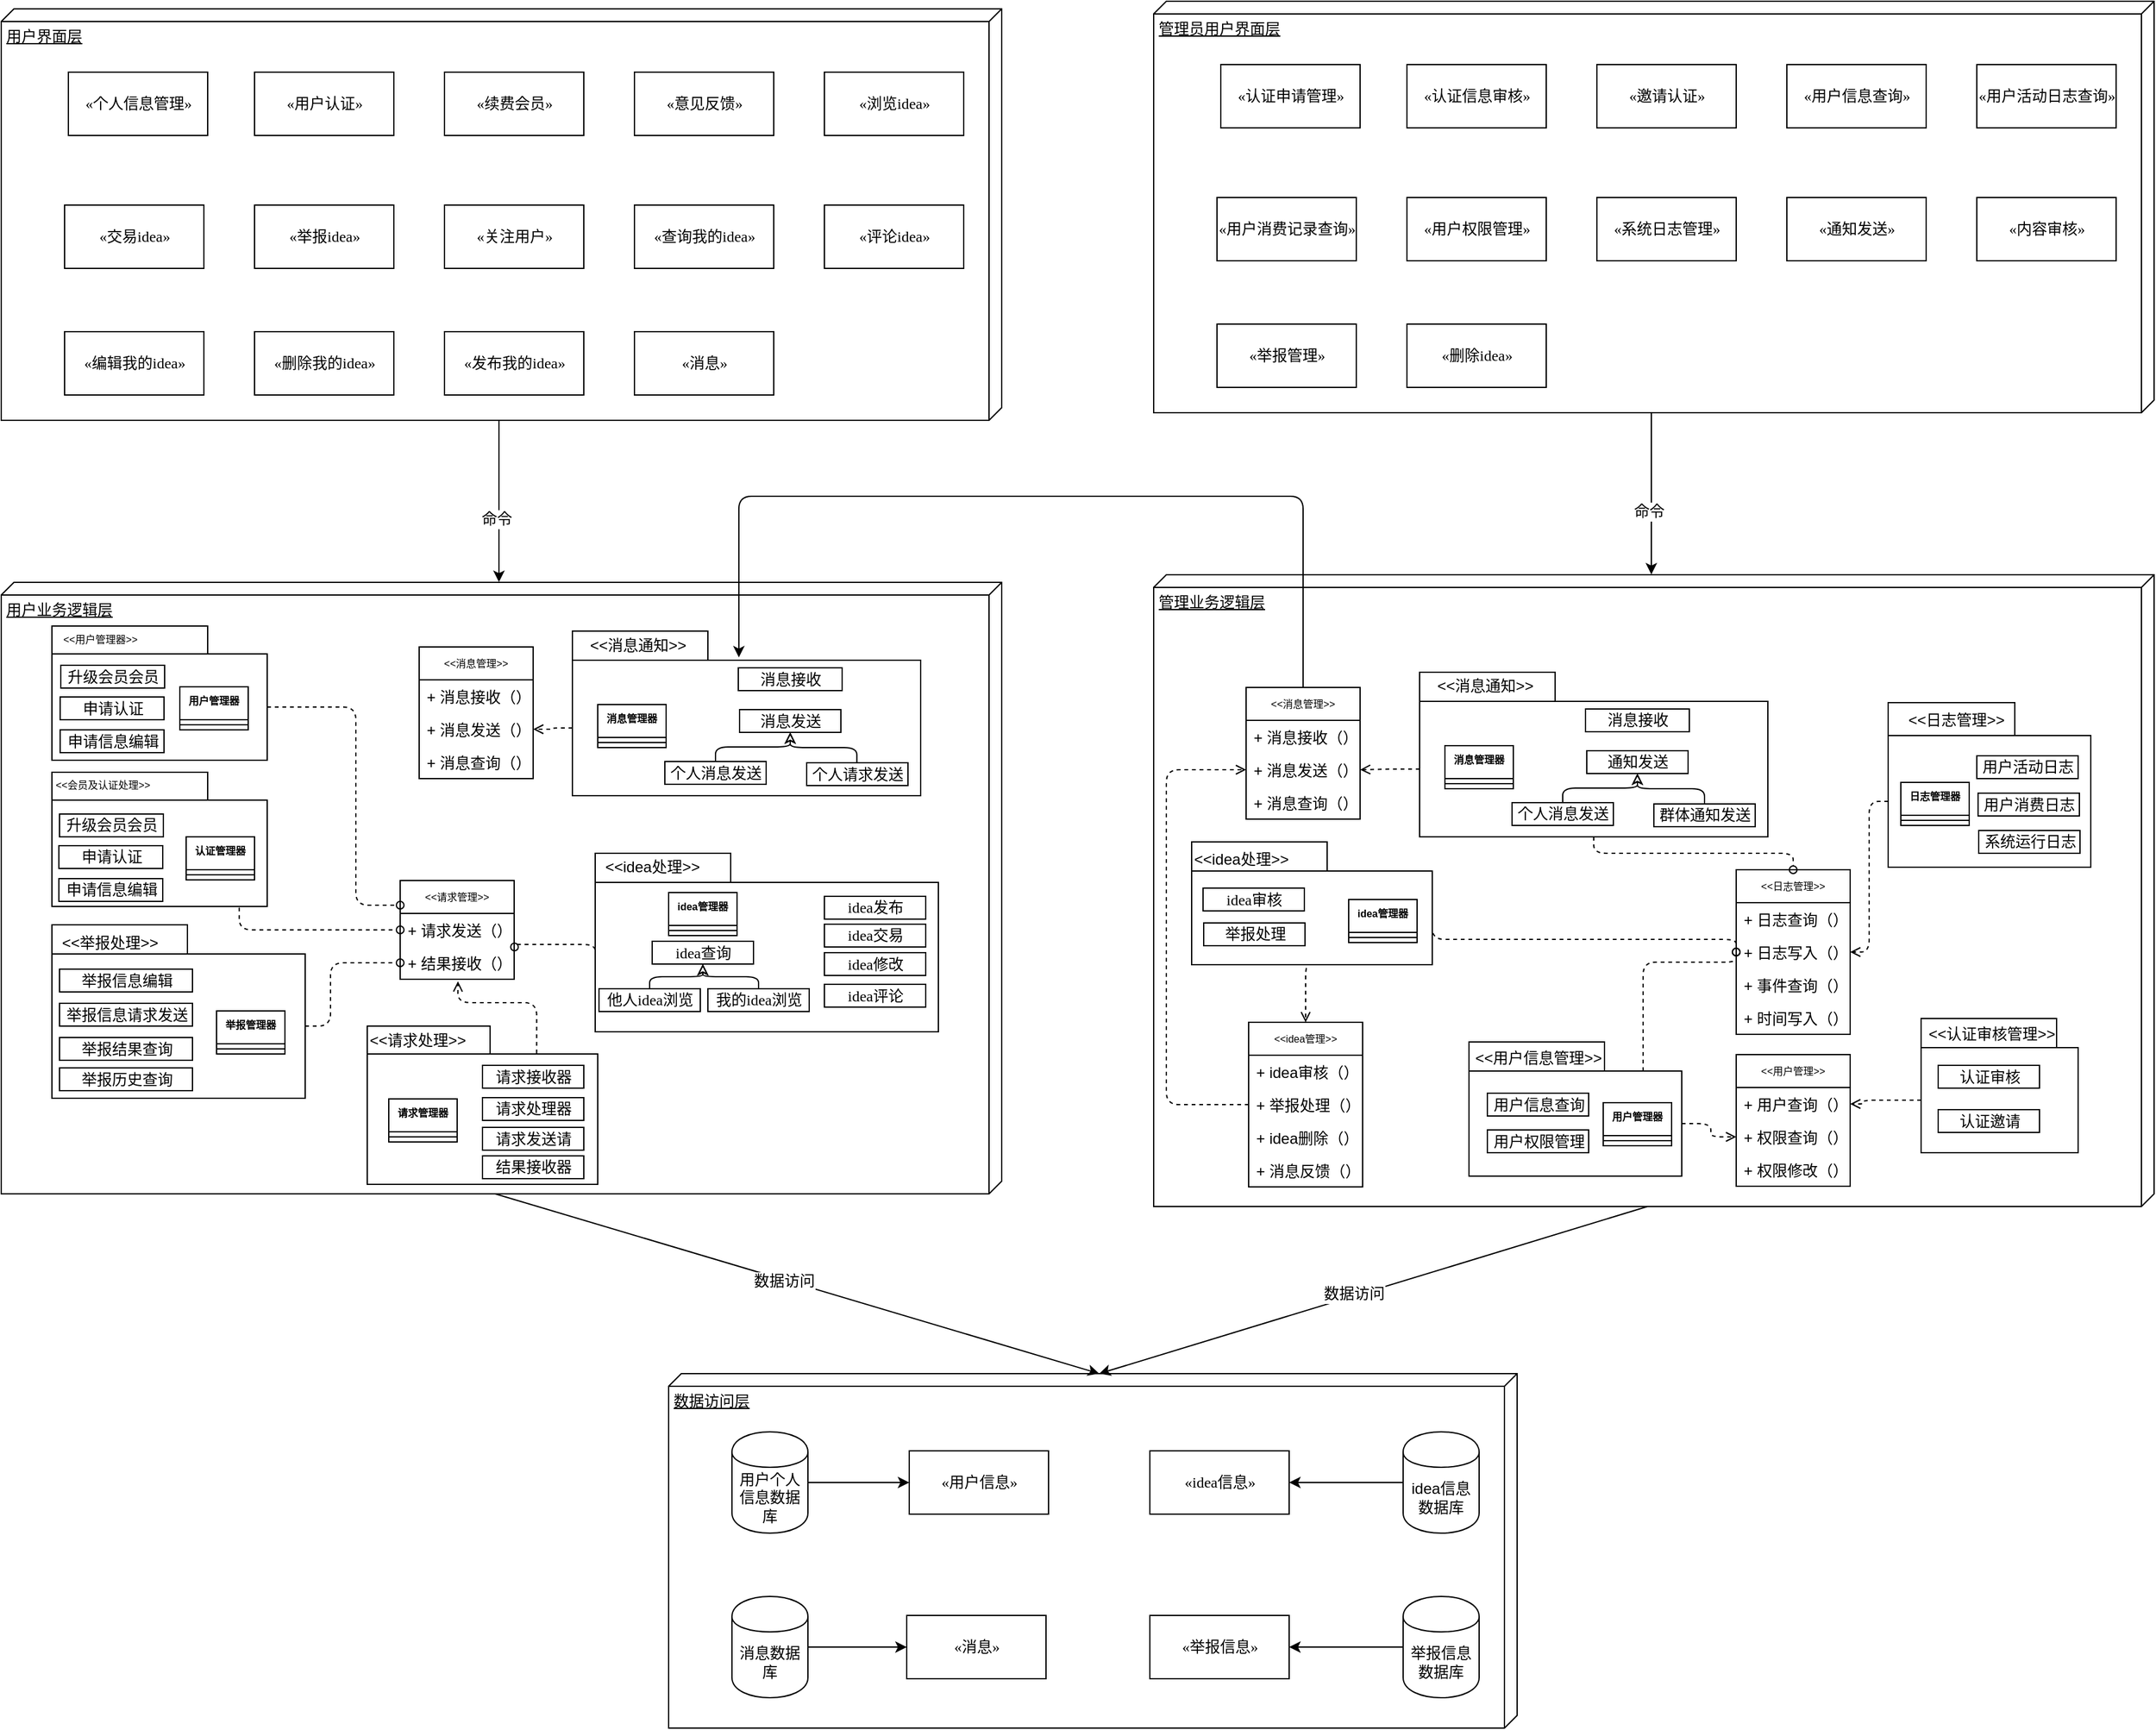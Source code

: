 <mxfile version="11.0.1" type="device"><diagram name="Page-1" id="5f0bae14-7c28-e335-631c-24af17079c00"><mxGraphModel dx="2080" dy="1072" grid="1" gridSize="10" guides="1" tooltips="1" connect="1" arrows="1" fold="1" page="1" pageScale="1" pageWidth="1100" pageHeight="850" background="#ffffff" math="0" shadow="0"><root><mxCell id="0"/><mxCell id="1" parent="0"/><mxCell id="39150e848f15840c-1" value="用户界面层" style="verticalAlign=top;align=left;spacingTop=8;spacingLeft=2;spacingRight=12;shape=cube;size=10;direction=south;fontStyle=4;html=1;rounded=0;shadow=0;comic=0;labelBackgroundColor=none;strokeColor=#000000;strokeWidth=1;fillColor=#ffffff;fontFamily=Verdana;fontSize=12;fontColor=#000000;" parent="1" vertex="1"><mxGeometry x="190" y="95" width="790" height="325" as="geometry"/></mxCell><mxCell id="39150e848f15840c-2" value="用户业务逻辑层" style="verticalAlign=top;align=left;spacingTop=8;spacingLeft=2;spacingRight=12;shape=cube;size=10;direction=south;fontStyle=4;html=1;rounded=0;shadow=0;comic=0;labelBackgroundColor=none;strokeColor=#000000;strokeWidth=1;fillColor=#ffffff;fontFamily=Verdana;fontSize=12;fontColor=#000000;" parent="1" vertex="1"><mxGeometry x="190" y="548" width="790" height="483" as="geometry"/></mxCell><mxCell id="39150e848f15840c-3" value="数据访问层" style="verticalAlign=top;align=left;spacingTop=8;spacingLeft=2;spacingRight=12;shape=cube;size=10;direction=south;fontStyle=4;html=1;rounded=0;shadow=0;comic=0;labelBackgroundColor=none;strokeColor=#000000;strokeWidth=1;fillColor=#ffffff;fontFamily=Verdana;fontSize=12;fontColor=#000000;" parent="1" vertex="1"><mxGeometry x="717" y="1173" width="670" height="280" as="geometry"/></mxCell><mxCell id="39150e848f15840c-4" value="«个人信息管理»&lt;br&gt;" style="html=1;rounded=0;shadow=0;comic=0;labelBackgroundColor=none;strokeColor=#000000;strokeWidth=1;fillColor=#ffffff;fontFamily=Verdana;fontSize=12;fontColor=#000000;align=center;" parent="1" vertex="1"><mxGeometry x="243" y="145" width="110" height="50" as="geometry"/></mxCell><mxCell id="ySi4DYQF6BOMazBenLgo-1" value="«用户认证»" style="html=1;rounded=0;shadow=0;comic=0;labelBackgroundColor=none;strokeColor=#000000;strokeWidth=1;fillColor=#ffffff;fontFamily=Verdana;fontSize=12;fontColor=#000000;align=center;" vertex="1" parent="1"><mxGeometry x="390" y="145" width="110" height="50" as="geometry"/></mxCell><mxCell id="ySi4DYQF6BOMazBenLgo-2" value="«续费会员»" style="html=1;rounded=0;shadow=0;comic=0;labelBackgroundColor=none;strokeColor=#000000;strokeWidth=1;fillColor=#ffffff;fontFamily=Verdana;fontSize=12;fontColor=#000000;align=center;" vertex="1" parent="1"><mxGeometry x="540" y="145" width="110" height="50" as="geometry"/></mxCell><mxCell id="ySi4DYQF6BOMazBenLgo-3" value="«意见反馈»" style="html=1;rounded=0;shadow=0;comic=0;labelBackgroundColor=none;strokeColor=#000000;strokeWidth=1;fillColor=#ffffff;fontFamily=Verdana;fontSize=12;fontColor=#000000;align=center;" vertex="1" parent="1"><mxGeometry x="690" y="145" width="110" height="50" as="geometry"/></mxCell><mxCell id="ySi4DYQF6BOMazBenLgo-4" value="«浏览idea»" style="html=1;rounded=0;shadow=0;comic=0;labelBackgroundColor=none;strokeColor=#000000;strokeWidth=1;fillColor=#ffffff;fontFamily=Verdana;fontSize=12;fontColor=#000000;align=center;" vertex="1" parent="1"><mxGeometry x="840" y="145" width="110" height="50" as="geometry"/></mxCell><mxCell id="ySi4DYQF6BOMazBenLgo-5" value="«评论idea»" style="html=1;rounded=0;shadow=0;comic=0;labelBackgroundColor=none;strokeColor=#000000;strokeWidth=1;fillColor=#ffffff;fontFamily=Verdana;fontSize=12;fontColor=#000000;align=center;" vertex="1" parent="1"><mxGeometry x="840" y="250" width="110" height="50" as="geometry"/></mxCell><mxCell id="ySi4DYQF6BOMazBenLgo-6" value="«交易idea»" style="html=1;rounded=0;shadow=0;comic=0;labelBackgroundColor=none;strokeColor=#000000;strokeWidth=1;fillColor=#ffffff;fontFamily=Verdana;fontSize=12;fontColor=#000000;align=center;" vertex="1" parent="1"><mxGeometry x="240" y="250" width="110" height="50" as="geometry"/></mxCell><mxCell id="ySi4DYQF6BOMazBenLgo-7" value="«举报idea»" style="html=1;rounded=0;shadow=0;comic=0;labelBackgroundColor=none;strokeColor=#000000;strokeWidth=1;fillColor=#ffffff;fontFamily=Verdana;fontSize=12;fontColor=#000000;align=center;" vertex="1" parent="1"><mxGeometry x="390" y="250" width="110" height="50" as="geometry"/></mxCell><mxCell id="ySi4DYQF6BOMazBenLgo-8" value="«关注用户»" style="html=1;rounded=0;shadow=0;comic=0;labelBackgroundColor=none;strokeColor=#000000;strokeWidth=1;fillColor=#ffffff;fontFamily=Verdana;fontSize=12;fontColor=#000000;align=center;" vertex="1" parent="1"><mxGeometry x="540" y="250" width="110" height="50" as="geometry"/></mxCell><mxCell id="ySi4DYQF6BOMazBenLgo-9" value="«查询我的idea»" style="html=1;rounded=0;shadow=0;comic=0;labelBackgroundColor=none;strokeColor=#000000;strokeWidth=1;fillColor=#ffffff;fontFamily=Verdana;fontSize=12;fontColor=#000000;align=center;" vertex="1" parent="1"><mxGeometry x="690" y="250" width="110" height="50" as="geometry"/></mxCell><mxCell id="ySi4DYQF6BOMazBenLgo-10" value="«编辑我的idea»" style="html=1;rounded=0;shadow=0;comic=0;labelBackgroundColor=none;strokeColor=#000000;strokeWidth=1;fillColor=#ffffff;fontFamily=Verdana;fontSize=12;fontColor=#000000;align=center;" vertex="1" parent="1"><mxGeometry x="240" y="350" width="110" height="50" as="geometry"/></mxCell><mxCell id="ySi4DYQF6BOMazBenLgo-11" value="«发布我的idea»" style="html=1;rounded=0;shadow=0;comic=0;labelBackgroundColor=none;strokeColor=#000000;strokeWidth=1;fillColor=#ffffff;fontFamily=Verdana;fontSize=12;fontColor=#000000;align=center;" vertex="1" parent="1"><mxGeometry x="540" y="350" width="110" height="50" as="geometry"/></mxCell><mxCell id="ySi4DYQF6BOMazBenLgo-12" value="«消息»" style="html=1;rounded=0;shadow=0;comic=0;labelBackgroundColor=none;strokeColor=#000000;strokeWidth=1;fillColor=#ffffff;fontFamily=Verdana;fontSize=12;fontColor=#000000;align=center;" vertex="1" parent="1"><mxGeometry x="690" y="350" width="110" height="50" as="geometry"/></mxCell><mxCell id="ySi4DYQF6BOMazBenLgo-13" value="«删除我的idea»" style="html=1;rounded=0;shadow=0;comic=0;labelBackgroundColor=none;strokeColor=#000000;strokeWidth=1;fillColor=#ffffff;fontFamily=Verdana;fontSize=12;fontColor=#000000;align=center;" vertex="1" parent="1"><mxGeometry x="390" y="350" width="110" height="50" as="geometry"/></mxCell><mxCell id="ySi4DYQF6BOMazBenLgo-16" value="" style="endArrow=classic;html=1;exitX=0;exitY=0;exitDx=325;exitDy=400;exitPerimeter=0;entryX=0;entryY=0;entryDx=0;entryDy=390;entryPerimeter=0;" edge="1" parent="1"><mxGeometry width="50" height="50" relative="1" as="geometry"><mxPoint x="583" y="420.286" as="sourcePoint"/><mxPoint x="583" y="547.714" as="targetPoint"/></mxGeometry></mxCell><mxCell id="ySi4DYQF6BOMazBenLgo-34" value="命令" style="text;html=1;resizable=0;points=[];align=center;verticalAlign=middle;labelBackgroundColor=#ffffff;" vertex="1" connectable="0" parent="ySi4DYQF6BOMazBenLgo-16"><mxGeometry x="0.22" y="-2" relative="1" as="geometry"><mxPoint as="offset"/></mxGeometry></mxCell><mxCell id="ySi4DYQF6BOMazBenLgo-21" value="用户个人信息数据库" style="shape=cylinder;whiteSpace=wrap;html=1;boundedLbl=1;backgroundOutline=1;" vertex="1" parent="1"><mxGeometry x="767" y="1219" width="60" height="80" as="geometry"/></mxCell><mxCell id="ySi4DYQF6BOMazBenLgo-24" value="" style="endArrow=classic;html=1;exitX=1;exitY=0.5;exitDx=0;exitDy=0;entryX=0;entryY=0.5;entryDx=0;entryDy=0;" edge="1" parent="1" source="ySi4DYQF6BOMazBenLgo-21" target="ySi4DYQF6BOMazBenLgo-37"><mxGeometry width="50" height="50" relative="1" as="geometry"><mxPoint x="587" y="1259" as="sourcePoint"/><mxPoint x="897" y="1259.077" as="targetPoint"/></mxGeometry></mxCell><mxCell id="ySi4DYQF6BOMazBenLgo-25" value="idea信息数据库" style="shape=cylinder;whiteSpace=wrap;html=1;boundedLbl=1;backgroundOutline=1;" vertex="1" parent="1"><mxGeometry x="1297" y="1219" width="60" height="80" as="geometry"/></mxCell><mxCell id="ySi4DYQF6BOMazBenLgo-27" value="" style="endArrow=classic;html=1;exitX=0;exitY=0.5;exitDx=0;exitDy=0;entryX=1;entryY=0.5;entryDx=0;entryDy=0;" edge="1" parent="1" source="ySi4DYQF6BOMazBenLgo-25" target="ySi4DYQF6BOMazBenLgo-40"><mxGeometry width="50" height="50" relative="1" as="geometry"><mxPoint x="842" y="1159" as="sourcePoint"/><mxPoint x="1206.667" y="1259.167" as="targetPoint"/></mxGeometry></mxCell><mxCell id="ySi4DYQF6BOMazBenLgo-28" value="消息数据库" style="shape=cylinder;whiteSpace=wrap;html=1;boundedLbl=1;backgroundOutline=1;" vertex="1" parent="1"><mxGeometry x="767" y="1349" width="60" height="80" as="geometry"/></mxCell><mxCell id="ySi4DYQF6BOMazBenLgo-30" value="" style="endArrow=classic;html=1;exitX=1;exitY=0.5;exitDx=0;exitDy=0;entryX=0;entryY=0.5;entryDx=0;entryDy=0;" edge="1" parent="1" source="ySi4DYQF6BOMazBenLgo-28" target="ySi4DYQF6BOMazBenLgo-38"><mxGeometry width="50" height="50" relative="1" as="geometry"><mxPoint x="587" y="1389" as="sourcePoint"/><mxPoint x="897" y="1389.077" as="targetPoint"/></mxGeometry></mxCell><mxCell id="ySi4DYQF6BOMazBenLgo-31" value="举报信息数据库" style="shape=cylinder;whiteSpace=wrap;html=1;boundedLbl=1;backgroundOutline=1;" vertex="1" parent="1"><mxGeometry x="1297" y="1349" width="60" height="80" as="geometry"/></mxCell><mxCell id="ySi4DYQF6BOMazBenLgo-33" value="" style="endArrow=classic;html=1;exitX=0;exitY=0.5;exitDx=0;exitDy=0;entryX=1;entryY=0.5;entryDx=0;entryDy=0;" edge="1" parent="1" source="ySi4DYQF6BOMazBenLgo-31" target="ySi4DYQF6BOMazBenLgo-39"><mxGeometry width="50" height="50" relative="1" as="geometry"><mxPoint x="842" y="1289" as="sourcePoint"/><mxPoint x="1206.667" y="1389.167" as="targetPoint"/></mxGeometry></mxCell><mxCell id="ySi4DYQF6BOMazBenLgo-35" value="" style="endArrow=classic;html=1;entryX=0;entryY=0;entryDx=0;entryDy=330;entryPerimeter=0;exitX=0;exitY=0;exitDx=483.0;exitDy=400;exitPerimeter=0;" edge="1" parent="1" source="39150e848f15840c-2" target="39150e848f15840c-3"><mxGeometry width="50" height="50" relative="1" as="geometry"><mxPoint x="600" y="740" as="sourcePoint"/><mxPoint x="579.5" y="830.214" as="targetPoint"/></mxGeometry></mxCell><mxCell id="ySi4DYQF6BOMazBenLgo-36" value="数据访问" style="text;html=1;resizable=0;points=[];align=center;verticalAlign=middle;labelBackgroundColor=#ffffff;" vertex="1" connectable="0" parent="ySi4DYQF6BOMazBenLgo-35"><mxGeometry x="0.22" y="-2" relative="1" as="geometry"><mxPoint x="-63" y="-19.5" as="offset"/></mxGeometry></mxCell><mxCell id="ySi4DYQF6BOMazBenLgo-37" value="«用户信息»" style="html=1;rounded=0;shadow=0;comic=0;labelBackgroundColor=none;strokeColor=#000000;strokeWidth=1;fillColor=#ffffff;fontFamily=Verdana;fontSize=12;fontColor=#000000;align=center;" vertex="1" parent="1"><mxGeometry x="907" y="1234" width="110" height="50" as="geometry"/></mxCell><mxCell id="ySi4DYQF6BOMazBenLgo-38" value="«消息»" style="html=1;rounded=0;shadow=0;comic=0;labelBackgroundColor=none;strokeColor=#000000;strokeWidth=1;fillColor=#ffffff;fontFamily=Verdana;fontSize=12;fontColor=#000000;align=center;" vertex="1" parent="1"><mxGeometry x="905" y="1364" width="110" height="50" as="geometry"/></mxCell><mxCell id="ySi4DYQF6BOMazBenLgo-39" value="«举报信息»" style="html=1;rounded=0;shadow=0;comic=0;labelBackgroundColor=none;strokeColor=#000000;strokeWidth=1;fillColor=#ffffff;fontFamily=Verdana;fontSize=12;fontColor=#000000;align=center;" vertex="1" parent="1"><mxGeometry x="1097" y="1364" width="110" height="50" as="geometry"/></mxCell><mxCell id="ySi4DYQF6BOMazBenLgo-40" value="«idea信息»" style="html=1;rounded=0;shadow=0;comic=0;labelBackgroundColor=none;strokeColor=#000000;strokeWidth=1;fillColor=#ffffff;fontFamily=Verdana;fontSize=12;fontColor=#000000;align=center;" vertex="1" parent="1"><mxGeometry x="1097" y="1234" width="110" height="50" as="geometry"/></mxCell><mxCell id="ySi4DYQF6BOMazBenLgo-43" value="管理员用户界面层" style="verticalAlign=top;align=left;spacingTop=8;spacingLeft=2;spacingRight=12;shape=cube;size=10;direction=south;fontStyle=4;html=1;rounded=0;shadow=0;comic=0;labelBackgroundColor=none;strokeColor=#000000;strokeWidth=1;fillColor=#ffffff;fontFamily=Verdana;fontSize=12;fontColor=#000000;" vertex="1" parent="1"><mxGeometry x="1100" y="89" width="790" height="325" as="geometry"/></mxCell><mxCell id="ySi4DYQF6BOMazBenLgo-44" value="管理业务逻辑层" style="verticalAlign=top;align=left;spacingTop=8;spacingLeft=2;spacingRight=12;shape=cube;size=10;direction=south;fontStyle=4;html=1;rounded=0;shadow=0;comic=0;labelBackgroundColor=none;strokeColor=#000000;strokeWidth=1;fillColor=#ffffff;fontFamily=Verdana;fontSize=12;fontColor=#000000;" vertex="1" parent="1"><mxGeometry x="1100" y="542" width="790" height="499" as="geometry"/></mxCell><mxCell id="ySi4DYQF6BOMazBenLgo-45" value="«认证申请管理»" style="html=1;rounded=0;shadow=0;comic=0;labelBackgroundColor=none;strokeColor=#000000;strokeWidth=1;fillColor=#ffffff;fontFamily=Verdana;fontSize=12;fontColor=#000000;align=center;" vertex="1" parent="1"><mxGeometry x="1153" y="139" width="110" height="50" as="geometry"/></mxCell><mxCell id="ySi4DYQF6BOMazBenLgo-47" value="«认证信息审核»" style="html=1;rounded=0;shadow=0;comic=0;labelBackgroundColor=none;strokeColor=#000000;strokeWidth=1;fillColor=#ffffff;fontFamily=Verdana;fontSize=12;fontColor=#000000;align=center;" vertex="1" parent="1"><mxGeometry x="1300" y="139" width="110" height="50" as="geometry"/></mxCell><mxCell id="ySi4DYQF6BOMazBenLgo-48" value="«邀请认证»" style="html=1;rounded=0;shadow=0;comic=0;labelBackgroundColor=none;strokeColor=#000000;strokeWidth=1;fillColor=#ffffff;fontFamily=Verdana;fontSize=12;fontColor=#000000;align=center;" vertex="1" parent="1"><mxGeometry x="1450" y="139" width="110" height="50" as="geometry"/></mxCell><mxCell id="ySi4DYQF6BOMazBenLgo-49" value="«用户信息查询»" style="html=1;rounded=0;shadow=0;comic=0;labelBackgroundColor=none;strokeColor=#000000;strokeWidth=1;fillColor=#ffffff;fontFamily=Verdana;fontSize=12;fontColor=#000000;align=center;" vertex="1" parent="1"><mxGeometry x="1600" y="139" width="110" height="50" as="geometry"/></mxCell><mxCell id="ySi4DYQF6BOMazBenLgo-50" value="«用户活动日志查询»" style="html=1;rounded=0;shadow=0;comic=0;labelBackgroundColor=none;strokeColor=#000000;strokeWidth=1;fillColor=#ffffff;fontFamily=Verdana;fontSize=12;fontColor=#000000;align=center;" vertex="1" parent="1"><mxGeometry x="1750" y="139" width="110" height="50" as="geometry"/></mxCell><mxCell id="ySi4DYQF6BOMazBenLgo-52" value="«用户消费记录查询»" style="html=1;rounded=0;shadow=0;comic=0;labelBackgroundColor=none;strokeColor=#000000;strokeWidth=1;fillColor=#ffffff;fontFamily=Verdana;fontSize=12;fontColor=#000000;align=center;" vertex="1" parent="1"><mxGeometry x="1150" y="244" width="110" height="50" as="geometry"/></mxCell><mxCell id="ySi4DYQF6BOMazBenLgo-53" value="«用户权限管理»" style="html=1;rounded=0;shadow=0;comic=0;labelBackgroundColor=none;strokeColor=#000000;strokeWidth=1;fillColor=#ffffff;fontFamily=Verdana;fontSize=12;fontColor=#000000;align=center;" vertex="1" parent="1"><mxGeometry x="1300" y="244" width="110" height="50" as="geometry"/></mxCell><mxCell id="ySi4DYQF6BOMazBenLgo-54" value="«系统日志管理»" style="html=1;rounded=0;shadow=0;comic=0;labelBackgroundColor=none;strokeColor=#000000;strokeWidth=1;fillColor=#ffffff;fontFamily=Verdana;fontSize=12;fontColor=#000000;align=center;" vertex="1" parent="1"><mxGeometry x="1450" y="244" width="110" height="50" as="geometry"/></mxCell><mxCell id="ySi4DYQF6BOMazBenLgo-55" value="«通知发送»" style="html=1;rounded=0;shadow=0;comic=0;labelBackgroundColor=none;strokeColor=#000000;strokeWidth=1;fillColor=#ffffff;fontFamily=Verdana;fontSize=12;fontColor=#000000;align=center;" vertex="1" parent="1"><mxGeometry x="1600" y="244" width="110" height="50" as="geometry"/></mxCell><mxCell id="ySi4DYQF6BOMazBenLgo-56" value="«举报管理»" style="html=1;rounded=0;shadow=0;comic=0;labelBackgroundColor=none;strokeColor=#000000;strokeWidth=1;fillColor=#ffffff;fontFamily=Verdana;fontSize=12;fontColor=#000000;align=center;" vertex="1" parent="1"><mxGeometry x="1150" y="344" width="110" height="50" as="geometry"/></mxCell><mxCell id="ySi4DYQF6BOMazBenLgo-57" value="«内容审核»" style="html=1;rounded=0;shadow=0;comic=0;labelBackgroundColor=none;strokeColor=#000000;strokeWidth=1;fillColor=#ffffff;fontFamily=Verdana;fontSize=12;fontColor=#000000;align=center;" vertex="1" parent="1"><mxGeometry x="1750" y="244" width="110" height="50" as="geometry"/></mxCell><mxCell id="ySi4DYQF6BOMazBenLgo-59" value="«删除idea»" style="html=1;rounded=0;shadow=0;comic=0;labelBackgroundColor=none;strokeColor=#000000;strokeWidth=1;fillColor=#ffffff;fontFamily=Verdana;fontSize=12;fontColor=#000000;align=center;" vertex="1" parent="1"><mxGeometry x="1300" y="344" width="110" height="50" as="geometry"/></mxCell><mxCell id="ySi4DYQF6BOMazBenLgo-60" value="" style="endArrow=classic;html=1;exitX=0;exitY=0;exitDx=325;exitDy=400;exitPerimeter=0;entryX=0;entryY=0;entryDx=0;entryDy=390;entryPerimeter=0;" edge="1" parent="1"><mxGeometry width="50" height="50" relative="1" as="geometry"><mxPoint x="1493" y="414.286" as="sourcePoint"/><mxPoint x="1493" y="541.714" as="targetPoint"/></mxGeometry></mxCell><mxCell id="ySi4DYQF6BOMazBenLgo-61" value="命令" style="text;html=1;resizable=0;points=[];align=center;verticalAlign=middle;labelBackgroundColor=#ffffff;" vertex="1" connectable="0" parent="ySi4DYQF6BOMazBenLgo-60"><mxGeometry x="0.22" y="-2" relative="1" as="geometry"><mxPoint as="offset"/></mxGeometry></mxCell><mxCell id="ySi4DYQF6BOMazBenLgo-67" value="" style="endArrow=classic;html=1;entryX=0;entryY=0;entryDx=0;entryDy=330;entryPerimeter=0;exitX=0;exitY=0;exitDx=499;exitDy=400;exitPerimeter=0;" edge="1" parent="1" source="ySi4DYQF6BOMazBenLgo-44" target="39150e848f15840c-3"><mxGeometry width="50" height="50" relative="1" as="geometry"><mxPoint x="1320" y="770" as="sourcePoint"/><mxPoint x="1215" y="883" as="targetPoint"/></mxGeometry></mxCell><mxCell id="ySi4DYQF6BOMazBenLgo-68" value="数据访问" style="text;html=1;resizable=0;points=[];align=center;verticalAlign=middle;labelBackgroundColor=#ffffff;" vertex="1" connectable="0" parent="ySi4DYQF6BOMazBenLgo-67"><mxGeometry x="0.22" y="-2" relative="1" as="geometry"><mxPoint x="32.5" y="-9.5" as="offset"/></mxGeometry></mxCell><mxCell id="ySi4DYQF6BOMazBenLgo-69" value="" style="edgeStyle=elbowEdgeStyle;elbow=vertical;endArrow=classic;html=1;exitX=0.5;exitY=0;exitDx=0;exitDy=0;entryX=0.478;entryY=0.16;entryDx=0;entryDy=0;entryPerimeter=0;" edge="1" parent="1" source="ySi4DYQF6BOMazBenLgo-116" target="ySi4DYQF6BOMazBenLgo-182"><mxGeometry width="50" height="50" relative="1" as="geometry"><mxPoint x="1195.571" y="613.857" as="sourcePoint"/><mxPoint x="750" y="619.833" as="targetPoint"/><Array as="points"><mxPoint x="1100" y="480"/><mxPoint x="1320" y="460"/></Array></mxGeometry></mxCell><mxCell id="ySi4DYQF6BOMazBenLgo-76" value="" style="shape=folder;fontStyle=1;spacingTop=10;tabWidth=100;tabHeight=26;tabPosition=left;html=1;" vertex="1" parent="1"><mxGeometry x="1680" y="643" width="160" height="130" as="geometry"/></mxCell><mxCell id="ySi4DYQF6BOMazBenLgo-78" value="用户活动日志" style="html=1;rounded=0;shadow=0;comic=0;labelBackgroundColor=none;strokeColor=#000000;strokeWidth=1;fillColor=#ffffff;fontFamily=Verdana;fontSize=12;fontColor=#000000;align=center;" vertex="1" parent="1"><mxGeometry x="1750" y="685" width="80" height="18" as="geometry"/></mxCell><mxCell id="ySi4DYQF6BOMazBenLgo-81" value="用户消费日志" style="html=1;rounded=0;shadow=0;comic=0;labelBackgroundColor=none;strokeColor=#000000;strokeWidth=1;fillColor=#ffffff;fontFamily=Verdana;fontSize=12;fontColor=#000000;align=center;" vertex="1" parent="1"><mxGeometry x="1751" y="714.5" width="80" height="18" as="geometry"/></mxCell><mxCell id="ySi4DYQF6BOMazBenLgo-82" value="系统运行日志" style="html=1;rounded=0;shadow=0;comic=0;labelBackgroundColor=none;strokeColor=#000000;strokeWidth=1;fillColor=#ffffff;fontFamily=Verdana;fontSize=12;fontColor=#000000;align=center;" vertex="1" parent="1"><mxGeometry x="1751.5" y="744" width="80" height="18" as="geometry"/></mxCell><mxCell id="ySi4DYQF6BOMazBenLgo-83" value="&amp;lt;&amp;lt;日志管理&amp;gt;&amp;gt;" style="text;html=1;" vertex="1" parent="1"><mxGeometry x="1694" y="643" width="84" height="30" as="geometry"/></mxCell><mxCell id="ySi4DYQF6BOMazBenLgo-84" value="" style="shape=folder;fontStyle=1;spacingTop=10;tabWidth=107;tabHeight=23;tabPosition=left;html=1;" vertex="1" parent="1"><mxGeometry x="1349" y="911" width="168" height="106" as="geometry"/></mxCell><mxCell id="ySi4DYQF6BOMazBenLgo-86" value="&amp;lt;&amp;lt;用户信息管理&amp;gt;&amp;gt;" style="text;html=1;" vertex="1" parent="1"><mxGeometry x="1351.5" y="910" width="99" height="30" as="geometry"/></mxCell><mxCell id="ySi4DYQF6BOMazBenLgo-87" value="用户信息查询" style="html=1;rounded=0;shadow=0;comic=0;labelBackgroundColor=none;strokeColor=#000000;strokeWidth=1;fillColor=#ffffff;fontFamily=Verdana;fontSize=12;fontColor=#000000;align=center;" vertex="1" parent="1"><mxGeometry x="1363.5" y="951.5" width="80" height="18" as="geometry"/></mxCell><mxCell id="ySi4DYQF6BOMazBenLgo-88" value="用户权限管理" style="html=1;rounded=0;shadow=0;comic=0;labelBackgroundColor=none;strokeColor=#000000;strokeWidth=1;fillColor=#ffffff;fontFamily=Verdana;fontSize=12;fontColor=#000000;align=center;" vertex="1" parent="1"><mxGeometry x="1363.5" y="980.5" width="80" height="18" as="geometry"/></mxCell><mxCell id="ySi4DYQF6BOMazBenLgo-98" value="" style="shape=folder;fontStyle=1;spacingTop=10;tabWidth=107;tabHeight=23;tabPosition=left;html=1;" vertex="1" parent="1"><mxGeometry x="1310" y="619" width="275" height="130" as="geometry"/></mxCell><mxCell id="ySi4DYQF6BOMazBenLgo-99" value="&amp;lt;&amp;lt;消息通知&amp;gt;&amp;gt;" style="text;html=1;" vertex="1" parent="1"><mxGeometry x="1322" y="616" width="99" height="30" as="geometry"/></mxCell><mxCell id="ySi4DYQF6BOMazBenLgo-100" value="消息接收" style="html=1;rounded=0;shadow=0;comic=0;labelBackgroundColor=none;strokeColor=#000000;strokeWidth=1;fillColor=#ffffff;fontFamily=Verdana;fontSize=12;fontColor=#000000;align=center;" vertex="1" parent="1"><mxGeometry x="1441" y="648" width="82" height="18" as="geometry"/></mxCell><mxCell id="ySi4DYQF6BOMazBenLgo-101" value="通知发送" style="html=1;rounded=0;shadow=0;comic=0;labelBackgroundColor=none;strokeColor=#000000;strokeWidth=1;fillColor=#ffffff;fontFamily=Verdana;fontSize=12;fontColor=#000000;align=center;" vertex="1" parent="1"><mxGeometry x="1442" y="681" width="80" height="18" as="geometry"/></mxCell><mxCell id="ySi4DYQF6BOMazBenLgo-107" value="个人消息发送" style="html=1;rounded=0;shadow=0;comic=0;labelBackgroundColor=none;strokeColor=#000000;strokeWidth=1;fillColor=#ffffff;fontFamily=Verdana;fontSize=12;fontColor=#000000;align=center;" vertex="1" parent="1"><mxGeometry x="1383" y="722" width="80" height="18" as="geometry"/></mxCell><mxCell id="ySi4DYQF6BOMazBenLgo-108" value="群体通知发送" style="html=1;rounded=0;shadow=0;comic=0;labelBackgroundColor=none;strokeColor=#000000;strokeWidth=1;fillColor=#ffffff;fontFamily=Verdana;fontSize=12;fontColor=#000000;align=center;" vertex="1" parent="1"><mxGeometry x="1495" y="723" width="80" height="18" as="geometry"/></mxCell><mxCell id="ySi4DYQF6BOMazBenLgo-110" value="" style="edgeStyle=elbowEdgeStyle;elbow=vertical;endArrow=classic;html=1;fontSize=8;exitX=0.5;exitY=0;exitDx=0;exitDy=0;endFill=0;entryX=0.5;entryY=1;entryDx=0;entryDy=0;" edge="1" parent="1" source="ySi4DYQF6BOMazBenLgo-107" target="ySi4DYQF6BOMazBenLgo-101"><mxGeometry width="50" height="50" relative="1" as="geometry"><mxPoint x="1248" y="786" as="sourcePoint"/><mxPoint x="1423.333" y="747" as="targetPoint"/></mxGeometry></mxCell><mxCell id="ySi4DYQF6BOMazBenLgo-111" value="" style="edgeStyle=elbowEdgeStyle;elbow=vertical;endArrow=classic;html=1;fontSize=8;exitX=0.5;exitY=0;exitDx=0;exitDy=0;endFill=0;entryX=0.5;entryY=1;entryDx=0;entryDy=0;" edge="1" parent="1" source="ySi4DYQF6BOMazBenLgo-108" target="ySi4DYQF6BOMazBenLgo-101"><mxGeometry width="50" height="50" relative="1" as="geometry"><mxPoint x="1432.862" y="723.69" as="sourcePoint"/><mxPoint x="1535" y="739.979" as="targetPoint"/></mxGeometry></mxCell><mxCell id="ySi4DYQF6BOMazBenLgo-116" value="&lt;&lt;消息管理&gt;&gt;" style="swimlane;fontStyle=0;childLayout=stackLayout;horizontal=1;startSize=26;fillColor=none;horizontalStack=0;resizeParent=1;resizeParentMax=0;resizeLast=0;collapsible=1;marginBottom=0;fontSize=8;" vertex="1" parent="1"><mxGeometry x="1173" y="631" width="90" height="104" as="geometry"/></mxCell><mxCell id="ySi4DYQF6BOMazBenLgo-117" value="+ 消息接收（）" style="text;strokeColor=none;fillColor=none;align=left;verticalAlign=top;spacingLeft=4;spacingRight=4;overflow=hidden;rotatable=0;points=[[0,0.5],[1,0.5]];portConstraint=eastwest;" vertex="1" parent="ySi4DYQF6BOMazBenLgo-116"><mxGeometry y="26" width="90" height="26" as="geometry"/></mxCell><mxCell id="ySi4DYQF6BOMazBenLgo-118" value="+ 消息发送（）" style="text;strokeColor=none;fillColor=none;align=left;verticalAlign=top;spacingLeft=4;spacingRight=4;overflow=hidden;rotatable=0;points=[[0,0.5],[1,0.5]];portConstraint=eastwest;" vertex="1" parent="ySi4DYQF6BOMazBenLgo-116"><mxGeometry y="52" width="90" height="26" as="geometry"/></mxCell><mxCell id="ySi4DYQF6BOMazBenLgo-119" value="+ 消息查询（）" style="text;strokeColor=none;fillColor=none;align=left;verticalAlign=top;spacingLeft=4;spacingRight=4;overflow=hidden;rotatable=0;points=[[0,0.5],[1,0.5]];portConstraint=eastwest;" vertex="1" parent="ySi4DYQF6BOMazBenLgo-116"><mxGeometry y="78" width="90" height="26" as="geometry"/></mxCell><mxCell id="ySi4DYQF6BOMazBenLgo-123" value="&lt;&lt;日志管理&gt;&gt;" style="swimlane;fontStyle=0;childLayout=stackLayout;horizontal=1;startSize=26;fillColor=none;horizontalStack=0;resizeParent=1;resizeParentMax=0;resizeLast=0;collapsible=1;marginBottom=0;fontSize=8;" vertex="1" parent="1"><mxGeometry x="1560" y="775" width="90" height="130" as="geometry"/></mxCell><mxCell id="ySi4DYQF6BOMazBenLgo-124" value="+ 日志查询（）" style="text;strokeColor=none;fillColor=none;align=left;verticalAlign=top;spacingLeft=4;spacingRight=4;overflow=hidden;rotatable=0;points=[[0,0.5],[1,0.5]];portConstraint=eastwest;" vertex="1" parent="ySi4DYQF6BOMazBenLgo-123"><mxGeometry y="26" width="90" height="26" as="geometry"/></mxCell><mxCell id="ySi4DYQF6BOMazBenLgo-125" value="+ 日志写入（）" style="text;strokeColor=none;fillColor=none;align=left;verticalAlign=top;spacingLeft=4;spacingRight=4;overflow=hidden;rotatable=0;points=[[0,0.5],[1,0.5]];portConstraint=eastwest;" vertex="1" parent="ySi4DYQF6BOMazBenLgo-123"><mxGeometry y="52" width="90" height="26" as="geometry"/></mxCell><mxCell id="ySi4DYQF6BOMazBenLgo-126" value="+ 事件查询（）" style="text;strokeColor=none;fillColor=none;align=left;verticalAlign=top;spacingLeft=4;spacingRight=4;overflow=hidden;rotatable=0;points=[[0,0.5],[1,0.5]];portConstraint=eastwest;" vertex="1" parent="ySi4DYQF6BOMazBenLgo-123"><mxGeometry y="78" width="90" height="26" as="geometry"/></mxCell><mxCell id="ySi4DYQF6BOMazBenLgo-128" value="+ 时间写入（）" style="text;strokeColor=none;fillColor=none;align=left;verticalAlign=top;spacingLeft=4;spacingRight=4;overflow=hidden;rotatable=0;points=[[0,0.5],[1,0.5]];portConstraint=eastwest;" vertex="1" parent="ySi4DYQF6BOMazBenLgo-123"><mxGeometry y="104" width="90" height="26" as="geometry"/></mxCell><mxCell id="ySi4DYQF6BOMazBenLgo-135" value="" style="edgeStyle=elbowEdgeStyle;elbow=vertical;endArrow=oval;html=1;dashed=1;fontSize=8;entryX=0.5;entryY=0;entryDx=0;entryDy=0;exitX=0.5;exitY=1;exitDx=0;exitDy=0;exitPerimeter=0;endFill=0;" edge="1" parent="1" source="ySi4DYQF6BOMazBenLgo-98" target="ySi4DYQF6BOMazBenLgo-123"><mxGeometry width="50" height="50" relative="1" as="geometry"><mxPoint x="1380" y="850" as="sourcePoint"/><mxPoint x="1430" y="800" as="targetPoint"/></mxGeometry></mxCell><mxCell id="ySi4DYQF6BOMazBenLgo-137" value="&lt;&lt;用户管理&gt;&gt;" style="swimlane;fontStyle=0;childLayout=stackLayout;horizontal=1;startSize=26;fillColor=none;horizontalStack=0;resizeParent=1;resizeParentMax=0;resizeLast=0;collapsible=1;marginBottom=0;fontSize=8;" vertex="1" parent="1"><mxGeometry x="1560" y="921" width="90" height="104" as="geometry"/></mxCell><mxCell id="ySi4DYQF6BOMazBenLgo-138" value="+ 用户查询（）" style="text;strokeColor=none;fillColor=none;align=left;verticalAlign=top;spacingLeft=4;spacingRight=4;overflow=hidden;rotatable=0;points=[[0,0.5],[1,0.5]];portConstraint=eastwest;" vertex="1" parent="ySi4DYQF6BOMazBenLgo-137"><mxGeometry y="26" width="90" height="26" as="geometry"/></mxCell><mxCell id="ySi4DYQF6BOMazBenLgo-139" value="+ 权限查询（）" style="text;strokeColor=none;fillColor=none;align=left;verticalAlign=top;spacingLeft=4;spacingRight=4;overflow=hidden;rotatable=0;points=[[0,0.5],[1,0.5]];portConstraint=eastwest;" vertex="1" parent="ySi4DYQF6BOMazBenLgo-137"><mxGeometry y="52" width="90" height="26" as="geometry"/></mxCell><mxCell id="ySi4DYQF6BOMazBenLgo-140" value="+ 权限修改（）" style="text;strokeColor=none;fillColor=none;align=left;verticalAlign=top;spacingLeft=4;spacingRight=4;overflow=hidden;rotatable=0;points=[[0,0.5],[1,0.5]];portConstraint=eastwest;" vertex="1" parent="ySi4DYQF6BOMazBenLgo-137"><mxGeometry y="78" width="90" height="26" as="geometry"/></mxCell><mxCell id="ySi4DYQF6BOMazBenLgo-143" value="" style="edgeStyle=elbowEdgeStyle;elbow=horizontal;endArrow=open;html=1;dashed=1;fontSize=8;entryX=1;entryY=0.5;entryDx=0;entryDy=0;exitX=0;exitY=0;exitDx=0;exitDy=78;exitPerimeter=0;endFill=0;" edge="1" parent="1" source="ySi4DYQF6BOMazBenLgo-76" target="ySi4DYQF6BOMazBenLgo-125"><mxGeometry width="50" height="50" relative="1" as="geometry"><mxPoint x="1650" y="870" as="sourcePoint"/><mxPoint x="1700" y="820" as="targetPoint"/></mxGeometry></mxCell><mxCell id="ySi4DYQF6BOMazBenLgo-146" value="" style="edgeStyle=elbowEdgeStyle;elbow=horizontal;endArrow=open;html=1;dashed=1;fontSize=8;entryX=1;entryY=0.5;entryDx=0;entryDy=0;exitX=0;exitY=0;exitDx=0;exitDy=76.5;exitPerimeter=0;endFill=0;" edge="1" parent="1" source="ySi4DYQF6BOMazBenLgo-98" target="ySi4DYQF6BOMazBenLgo-118"><mxGeometry width="50" height="50" relative="1" as="geometry"><mxPoint x="1710" y="740.667" as="sourcePoint"/><mxPoint x="1574.167" y="868.167" as="targetPoint"/></mxGeometry></mxCell><mxCell id="ySi4DYQF6BOMazBenLgo-147" value="" style="edgeStyle=elbowEdgeStyle;elbow=horizontal;endArrow=open;html=1;dashed=1;fontSize=8;entryX=0;entryY=0.5;entryDx=0;entryDy=0;exitX=0;exitY=0;exitDx=168;exitDy=64.5;exitPerimeter=0;endFill=0;" edge="1" parent="1" source="ySi4DYQF6BOMazBenLgo-84" target="ySi4DYQF6BOMazBenLgo-139"><mxGeometry width="50" height="50" relative="1" as="geometry"><mxPoint x="1333.862" y="705.621" as="sourcePoint"/><mxPoint x="1302.138" y="706.31" as="targetPoint"/><Array as="points"><mxPoint x="1540" y="976"/><mxPoint x="1319" y="1030"/><mxPoint x="1379" y="1010"/><mxPoint x="1319" y="1030"/><mxPoint x="1369" y="1010"/></Array></mxGeometry></mxCell><mxCell id="ySi4DYQF6BOMazBenLgo-148" value="用户管理器" style="swimlane;fontStyle=1;align=center;verticalAlign=top;childLayout=stackLayout;horizontal=1;startSize=26;horizontalStack=0;resizeParent=1;resizeParentMax=0;resizeLast=0;collapsible=1;marginBottom=0;fontSize=8;" vertex="1" parent="1"><mxGeometry x="1455" y="959" width="54" height="34" as="geometry"/></mxCell><mxCell id="ySi4DYQF6BOMazBenLgo-150" value="" style="line;strokeWidth=1;fillColor=none;align=left;verticalAlign=middle;spacingTop=-1;spacingLeft=3;spacingRight=3;rotatable=0;labelPosition=right;points=[];portConstraint=eastwest;" vertex="1" parent="ySi4DYQF6BOMazBenLgo-148"><mxGeometry y="26" width="54" height="8" as="geometry"/></mxCell><mxCell id="ySi4DYQF6BOMazBenLgo-152" value="日志管理器" style="swimlane;fontStyle=1;align=center;verticalAlign=top;childLayout=stackLayout;horizontal=1;startSize=26;horizontalStack=0;resizeParent=1;resizeParentMax=0;resizeLast=0;collapsible=1;marginBottom=0;fontSize=8;" vertex="1" parent="1"><mxGeometry x="1690" y="706" width="54" height="34" as="geometry"/></mxCell><mxCell id="ySi4DYQF6BOMazBenLgo-153" value="" style="line;strokeWidth=1;fillColor=none;align=left;verticalAlign=middle;spacingTop=-1;spacingLeft=3;spacingRight=3;rotatable=0;labelPosition=right;points=[];portConstraint=eastwest;" vertex="1" parent="ySi4DYQF6BOMazBenLgo-152"><mxGeometry y="26" width="54" height="8" as="geometry"/></mxCell><mxCell id="ySi4DYQF6BOMazBenLgo-155" value="消息管理器" style="swimlane;fontStyle=1;align=center;verticalAlign=top;childLayout=stackLayout;horizontal=1;startSize=26;horizontalStack=0;resizeParent=1;resizeParentMax=0;resizeLast=0;collapsible=1;marginBottom=0;fontSize=8;" vertex="1" parent="1"><mxGeometry x="1330" y="677" width="54" height="34" as="geometry"/></mxCell><mxCell id="ySi4DYQF6BOMazBenLgo-156" value="" style="line;strokeWidth=1;fillColor=none;align=left;verticalAlign=middle;spacingTop=-1;spacingLeft=3;spacingRight=3;rotatable=0;labelPosition=right;points=[];portConstraint=eastwest;" vertex="1" parent="ySi4DYQF6BOMazBenLgo-155"><mxGeometry y="26" width="54" height="8" as="geometry"/></mxCell><mxCell id="ySi4DYQF6BOMazBenLgo-157" value="" style="edgeStyle=elbowEdgeStyle;elbow=vertical;endArrow=oval;html=1;dashed=1;fontSize=8;exitX=0;exitY=0;exitDx=137.5;exitDy=23;exitPerimeter=0;endFill=0;entryX=0;entryY=0.5;entryDx=0;entryDy=0;" edge="1" parent="1" source="ySi4DYQF6BOMazBenLgo-84" target="ySi4DYQF6BOMazBenLgo-125"><mxGeometry width="50" height="50" relative="1" as="geometry"><mxPoint x="1486.276" y="758.724" as="sourcePoint"/><mxPoint x="1489" y="864" as="targetPoint"/><Array as="points"><mxPoint x="1419" y="848"/><mxPoint x="1429" y="955"/><mxPoint x="1339" y="848"/><mxPoint x="1449" y="848"/><mxPoint x="1469" y="870"/></Array></mxGeometry></mxCell><mxCell id="ySi4DYQF6BOMazBenLgo-158" value="" style="shape=folder;fontStyle=1;spacingTop=10;tabWidth=107;tabHeight=23;tabPosition=left;html=1;" vertex="1" parent="1"><mxGeometry x="1130" y="753" width="190" height="97" as="geometry"/></mxCell><mxCell id="ySi4DYQF6BOMazBenLgo-161" value="" style="shape=folder;fontStyle=1;spacingTop=10;tabWidth=107;tabHeight=23;tabPosition=left;html=1;" vertex="1" parent="1"><mxGeometry x="1706" y="892.5" width="124" height="106" as="geometry"/></mxCell><mxCell id="ySi4DYQF6BOMazBenLgo-162" value="&amp;lt;&amp;lt;认证审核管理&amp;gt;&amp;gt;" style="text;html=1;" vertex="1" parent="1"><mxGeometry x="1710" y="890.5" width="99" height="30" as="geometry"/></mxCell><mxCell id="ySi4DYQF6BOMazBenLgo-163" value="认证审核" style="html=1;rounded=0;shadow=0;comic=0;labelBackgroundColor=none;strokeColor=#000000;strokeWidth=1;fillColor=#ffffff;fontFamily=Verdana;fontSize=12;fontColor=#000000;align=center;" vertex="1" parent="1"><mxGeometry x="1719.5" y="929.5" width="80" height="18" as="geometry"/></mxCell><mxCell id="ySi4DYQF6BOMazBenLgo-164" value="认证邀请" style="html=1;rounded=0;shadow=0;comic=0;labelBackgroundColor=none;strokeColor=#000000;strokeWidth=1;fillColor=#ffffff;fontFamily=Verdana;fontSize=12;fontColor=#000000;align=center;" vertex="1" parent="1"><mxGeometry x="1719.5" y="964.5" width="80" height="18" as="geometry"/></mxCell><mxCell id="ySi4DYQF6BOMazBenLgo-167" value="" style="edgeStyle=elbowEdgeStyle;elbow=horizontal;endArrow=open;html=1;dashed=1;fontSize=8;entryX=1;entryY=0.5;entryDx=0;entryDy=0;exitX=0;exitY=0;exitDx=0;exitDy=64.5;exitPerimeter=0;endFill=0;" edge="1" parent="1" source="ySi4DYQF6BOMazBenLgo-161" target="ySi4DYQF6BOMazBenLgo-138"><mxGeometry width="50" height="50" relative="1" as="geometry"><mxPoint x="1369.167" y="985.667" as="sourcePoint"/><mxPoint x="1503.333" y="1004" as="targetPoint"/><Array as="points"><mxPoint x="1660" y="968"/><mxPoint x="1329" y="1040"/><mxPoint x="1389" y="1020"/><mxPoint x="1329" y="1040"/><mxPoint x="1379" y="1020"/></Array></mxGeometry></mxCell><mxCell id="ySi4DYQF6BOMazBenLgo-168" value="idea审核" style="html=1;rounded=0;shadow=0;comic=0;labelBackgroundColor=none;strokeColor=#000000;strokeWidth=1;fillColor=#ffffff;fontFamily=Verdana;fontSize=12;fontColor=#000000;align=center;" vertex="1" parent="1"><mxGeometry x="1139" y="789.5" width="80" height="18" as="geometry"/></mxCell><mxCell id="ySi4DYQF6BOMazBenLgo-169" value="&amp;lt;&amp;lt;idea处理&amp;gt;&amp;gt;" style="text;html=1;" vertex="1" parent="1"><mxGeometry x="1130" y="753" width="99" height="30" as="geometry"/></mxCell><mxCell id="ySi4DYQF6BOMazBenLgo-170" value="idea管理器" style="swimlane;fontStyle=1;align=center;verticalAlign=top;childLayout=stackLayout;horizontal=1;startSize=26;horizontalStack=0;resizeParent=1;resizeParentMax=0;resizeLast=0;collapsible=1;marginBottom=0;fontSize=8;" vertex="1" parent="1"><mxGeometry x="1254" y="798.5" width="54" height="34" as="geometry"/></mxCell><mxCell id="ySi4DYQF6BOMazBenLgo-171" value="" style="line;strokeWidth=1;fillColor=none;align=left;verticalAlign=middle;spacingTop=-1;spacingLeft=3;spacingRight=3;rotatable=0;labelPosition=right;points=[];portConstraint=eastwest;" vertex="1" parent="ySi4DYQF6BOMazBenLgo-170"><mxGeometry y="26" width="54" height="8" as="geometry"/></mxCell><mxCell id="ySi4DYQF6BOMazBenLgo-172" value="举报处理" style="html=1;rounded=0;shadow=0;comic=0;labelBackgroundColor=none;strokeColor=#000000;strokeWidth=1;fillColor=#ffffff;fontFamily=Verdana;fontSize=12;fontColor=#000000;align=center;" vertex="1" parent="1"><mxGeometry x="1139.5" y="817" width="80" height="18" as="geometry"/></mxCell><mxCell id="ySi4DYQF6BOMazBenLgo-174" value="&lt;&lt;idea管理&gt;&gt;" style="swimlane;fontStyle=0;childLayout=stackLayout;horizontal=1;startSize=26;fillColor=none;horizontalStack=0;resizeParent=1;resizeParentMax=0;resizeLast=0;collapsible=1;marginBottom=0;fontSize=8;" vertex="1" parent="1"><mxGeometry x="1175" y="895.5" width="90" height="130" as="geometry"/></mxCell><mxCell id="ySi4DYQF6BOMazBenLgo-175" value="+ idea审核（）" style="text;strokeColor=none;fillColor=none;align=left;verticalAlign=top;spacingLeft=4;spacingRight=4;overflow=hidden;rotatable=0;points=[[0,0.5],[1,0.5]];portConstraint=eastwest;" vertex="1" parent="ySi4DYQF6BOMazBenLgo-174"><mxGeometry y="26" width="90" height="26" as="geometry"/></mxCell><mxCell id="ySi4DYQF6BOMazBenLgo-176" value="+ 举报处理（）" style="text;strokeColor=none;fillColor=none;align=left;verticalAlign=top;spacingLeft=4;spacingRight=4;overflow=hidden;rotatable=0;points=[[0,0.5],[1,0.5]];portConstraint=eastwest;" vertex="1" parent="ySi4DYQF6BOMazBenLgo-174"><mxGeometry y="52" width="90" height="26" as="geometry"/></mxCell><mxCell id="ySi4DYQF6BOMazBenLgo-177" value="+ idea删除（）" style="text;strokeColor=none;fillColor=none;align=left;verticalAlign=top;spacingLeft=4;spacingRight=4;overflow=hidden;rotatable=0;points=[[0,0.5],[1,0.5]];portConstraint=eastwest;" vertex="1" parent="ySi4DYQF6BOMazBenLgo-174"><mxGeometry y="78" width="90" height="26" as="geometry"/></mxCell><mxCell id="ySi4DYQF6BOMazBenLgo-178" value="+ 消息反馈（）" style="text;strokeColor=none;fillColor=none;align=left;verticalAlign=top;spacingLeft=4;spacingRight=4;overflow=hidden;rotatable=0;points=[[0,0.5],[1,0.5]];portConstraint=eastwest;" vertex="1" parent="ySi4DYQF6BOMazBenLgo-174"><mxGeometry y="104" width="90" height="26" as="geometry"/></mxCell><mxCell id="ySi4DYQF6BOMazBenLgo-179" value="" style="edgeStyle=elbowEdgeStyle;elbow=horizontal;endArrow=open;html=1;dashed=1;fontSize=8;entryX=0;entryY=0.5;entryDx=0;entryDy=0;exitX=0;exitY=0.5;exitDx=0;exitDy=0;endFill=0;" edge="1" parent="1" source="ySi4DYQF6BOMazBenLgo-176" target="ySi4DYQF6BOMazBenLgo-118"><mxGeometry width="50" height="50" relative="1" as="geometry"><mxPoint x="1526.667" y="985.667" as="sourcePoint"/><mxPoint x="1570" y="995.667" as="targetPoint"/><Array as="points"><mxPoint x="1110" y="820"/><mxPoint x="1329" y="1040"/><mxPoint x="1389" y="1020"/><mxPoint x="1329" y="1040"/><mxPoint x="1379" y="1020"/></Array></mxGeometry></mxCell><mxCell id="ySi4DYQF6BOMazBenLgo-180" value="" style="edgeStyle=elbowEdgeStyle;elbow=horizontal;endArrow=open;html=1;dashed=1;fontSize=8;entryX=0.5;entryY=0;entryDx=0;entryDy=0;exitX=0.5;exitY=1;exitDx=0;exitDy=0;exitPerimeter=0;endFill=0;" edge="1" parent="1" source="ySi4DYQF6BOMazBenLgo-158" target="ySi4DYQF6BOMazBenLgo-174"><mxGeometry width="50" height="50" relative="1" as="geometry"><mxPoint x="1320" y="705.667" as="sourcePoint"/><mxPoint x="1273.333" y="705.667" as="targetPoint"/><Array as="points"><mxPoint x="1220" y="880"/><mxPoint x="1225" y="870"/></Array></mxGeometry></mxCell><mxCell id="ySi4DYQF6BOMazBenLgo-181" value="" style="edgeStyle=elbowEdgeStyle;elbow=vertical;endArrow=oval;html=1;dashed=1;fontSize=8;exitX=0;exitY=0;exitDx=190;exitDy=60;exitPerimeter=0;endFill=0;" edge="1" parent="1" source="ySi4DYQF6BOMazBenLgo-158"><mxGeometry width="50" height="50" relative="1" as="geometry"><mxPoint x="1496.667" y="944" as="sourcePoint"/><mxPoint x="1560" y="840" as="targetPoint"/><Array as="points"><mxPoint x="1440" y="830"/><mxPoint x="1439" y="965"/><mxPoint x="1349" y="858"/><mxPoint x="1459" y="858"/><mxPoint x="1479" y="880"/></Array></mxGeometry></mxCell><mxCell id="ySi4DYQF6BOMazBenLgo-182" value="" style="shape=folder;fontStyle=1;spacingTop=10;tabWidth=107;tabHeight=23;tabPosition=left;html=1;" vertex="1" parent="1"><mxGeometry x="641" y="586.5" width="275" height="130" as="geometry"/></mxCell><mxCell id="ySi4DYQF6BOMazBenLgo-183" value="&amp;lt;&amp;lt;消息通知&amp;gt;&amp;gt;" style="text;html=1;" vertex="1" parent="1"><mxGeometry x="653" y="583.5" width="99" height="30" as="geometry"/></mxCell><mxCell id="ySi4DYQF6BOMazBenLgo-184" value="消息接收" style="html=1;rounded=0;shadow=0;comic=0;labelBackgroundColor=none;strokeColor=#000000;strokeWidth=1;fillColor=#ffffff;fontFamily=Verdana;fontSize=12;fontColor=#000000;align=center;" vertex="1" parent="1"><mxGeometry x="772" y="615.5" width="82" height="18" as="geometry"/></mxCell><mxCell id="ySi4DYQF6BOMazBenLgo-185" value="消息发送" style="html=1;rounded=0;shadow=0;comic=0;labelBackgroundColor=none;strokeColor=#000000;strokeWidth=1;fillColor=#ffffff;fontFamily=Verdana;fontSize=12;fontColor=#000000;align=center;" vertex="1" parent="1"><mxGeometry x="773" y="648.5" width="80" height="18" as="geometry"/></mxCell><mxCell id="ySi4DYQF6BOMazBenLgo-186" value="个人消息发送" style="html=1;rounded=0;shadow=0;comic=0;labelBackgroundColor=none;strokeColor=#000000;strokeWidth=1;fillColor=#ffffff;fontFamily=Verdana;fontSize=12;fontColor=#000000;align=center;" vertex="1" parent="1"><mxGeometry x="714" y="689.5" width="80" height="18" as="geometry"/></mxCell><mxCell id="ySi4DYQF6BOMazBenLgo-188" value="" style="edgeStyle=elbowEdgeStyle;elbow=vertical;endArrow=classic;html=1;fontSize=8;exitX=0.5;exitY=0;exitDx=0;exitDy=0;endFill=0;entryX=0.5;entryY=1;entryDx=0;entryDy=0;" edge="1" parent="1" source="ySi4DYQF6BOMazBenLgo-186" target="ySi4DYQF6BOMazBenLgo-185"><mxGeometry width="50" height="50" relative="1" as="geometry"><mxPoint x="579" y="753.5" as="sourcePoint"/><mxPoint x="754.333" y="714.5" as="targetPoint"/></mxGeometry></mxCell><mxCell id="ySi4DYQF6BOMazBenLgo-189" value="" style="edgeStyle=elbowEdgeStyle;elbow=vertical;endArrow=classic;html=1;fontSize=8;exitX=0.5;exitY=0;exitDx=0;exitDy=0;endFill=0;entryX=0.5;entryY=1;entryDx=0;entryDy=0;" edge="1" parent="1" target="ySi4DYQF6BOMazBenLgo-185"><mxGeometry width="50" height="50" relative="1" as="geometry"><mxPoint x="865.647" y="690.029" as="sourcePoint"/><mxPoint x="866" y="707.479" as="targetPoint"/></mxGeometry></mxCell><mxCell id="ySi4DYQF6BOMazBenLgo-190" value="&lt;&lt;消息管理&gt;&gt;" style="swimlane;fontStyle=0;childLayout=stackLayout;horizontal=1;startSize=26;fillColor=none;horizontalStack=0;resizeParent=1;resizeParentMax=0;resizeLast=0;collapsible=1;marginBottom=0;fontSize=8;" vertex="1" parent="1"><mxGeometry x="520" y="599" width="90" height="104" as="geometry"/></mxCell><mxCell id="ySi4DYQF6BOMazBenLgo-191" value="+ 消息接收（）" style="text;strokeColor=none;fillColor=none;align=left;verticalAlign=top;spacingLeft=4;spacingRight=4;overflow=hidden;rotatable=0;points=[[0,0.5],[1,0.5]];portConstraint=eastwest;" vertex="1" parent="ySi4DYQF6BOMazBenLgo-190"><mxGeometry y="26" width="90" height="26" as="geometry"/></mxCell><mxCell id="ySi4DYQF6BOMazBenLgo-192" value="+ 消息发送（）" style="text;strokeColor=none;fillColor=none;align=left;verticalAlign=top;spacingLeft=4;spacingRight=4;overflow=hidden;rotatable=0;points=[[0,0.5],[1,0.5]];portConstraint=eastwest;" vertex="1" parent="ySi4DYQF6BOMazBenLgo-190"><mxGeometry y="52" width="90" height="26" as="geometry"/></mxCell><mxCell id="ySi4DYQF6BOMazBenLgo-198" value="+ 消息查询（）" style="text;strokeColor=none;fillColor=none;align=left;verticalAlign=top;spacingLeft=4;spacingRight=4;overflow=hidden;rotatable=0;points=[[0,0.5],[1,0.5]];portConstraint=eastwest;" vertex="1" parent="ySi4DYQF6BOMazBenLgo-190"><mxGeometry y="78" width="90" height="26" as="geometry"/></mxCell><mxCell id="ySi4DYQF6BOMazBenLgo-194" value="" style="edgeStyle=elbowEdgeStyle;elbow=horizontal;endArrow=open;html=1;dashed=1;fontSize=8;entryX=1;entryY=0.5;entryDx=0;entryDy=0;exitX=0;exitY=0;exitDx=0;exitDy=76.5;exitPerimeter=0;endFill=0;" edge="1" parent="1" source="ySi4DYQF6BOMazBenLgo-182" target="ySi4DYQF6BOMazBenLgo-192"><mxGeometry width="50" height="50" relative="1" as="geometry"><mxPoint x="1043" y="891.667" as="sourcePoint"/><mxPoint x="907.167" y="1019.167" as="targetPoint"/></mxGeometry></mxCell><mxCell id="ySi4DYQF6BOMazBenLgo-195" value="消息管理器" style="swimlane;fontStyle=1;align=center;verticalAlign=top;childLayout=stackLayout;horizontal=1;startSize=26;horizontalStack=0;resizeParent=1;resizeParentMax=0;resizeLast=0;collapsible=1;marginBottom=0;fontSize=8;" vertex="1" parent="1"><mxGeometry x="661" y="644.5" width="54" height="34" as="geometry"/></mxCell><mxCell id="ySi4DYQF6BOMazBenLgo-196" value="" style="line;strokeWidth=1;fillColor=none;align=left;verticalAlign=middle;spacingTop=-1;spacingLeft=3;spacingRight=3;rotatable=0;labelPosition=right;points=[];portConstraint=eastwest;" vertex="1" parent="ySi4DYQF6BOMazBenLgo-195"><mxGeometry y="26" width="54" height="8" as="geometry"/></mxCell><mxCell id="ySi4DYQF6BOMazBenLgo-197" value="个人请求发送" style="html=1;rounded=0;shadow=0;comic=0;labelBackgroundColor=none;strokeColor=#000000;strokeWidth=1;fillColor=#ffffff;fontFamily=Verdana;fontSize=12;fontColor=#000000;align=center;" vertex="1" parent="1"><mxGeometry x="826" y="690.5" width="80" height="18" as="geometry"/></mxCell><mxCell id="ySi4DYQF6BOMazBenLgo-199" value="" style="shape=folder;fontStyle=1;spacingTop=10;tabWidth=107;tabHeight=23;tabPosition=left;html=1;" vertex="1" parent="1"><mxGeometry x="230" y="818.5" width="200" height="137" as="geometry"/></mxCell><mxCell id="ySi4DYQF6BOMazBenLgo-200" value="&amp;lt;&amp;lt;举报处理&amp;gt;&amp;gt;" style="text;html=1;" vertex="1" parent="1"><mxGeometry x="235.5" y="818.5" width="99" height="30" as="geometry"/></mxCell><mxCell id="ySi4DYQF6BOMazBenLgo-202" value="举报信息编辑" style="html=1;rounded=0;shadow=0;comic=0;labelBackgroundColor=none;strokeColor=#000000;strokeWidth=1;fillColor=#ffffff;fontFamily=Verdana;fontSize=12;fontColor=#000000;align=center;" vertex="1" parent="1"><mxGeometry x="236" y="853.5" width="105" height="18" as="geometry"/></mxCell><mxCell id="ySi4DYQF6BOMazBenLgo-203" value="举报信息请求发送" style="html=1;rounded=0;shadow=0;comic=0;labelBackgroundColor=none;strokeColor=#000000;strokeWidth=1;fillColor=#ffffff;fontFamily=Verdana;fontSize=12;fontColor=#000000;align=center;" vertex="1" parent="1"><mxGeometry x="236" y="880.5" width="105" height="18" as="geometry"/></mxCell><mxCell id="ySi4DYQF6BOMazBenLgo-204" value="举报结果查询" style="html=1;rounded=0;shadow=0;comic=0;labelBackgroundColor=none;strokeColor=#000000;strokeWidth=1;fillColor=#ffffff;fontFamily=Verdana;fontSize=12;fontColor=#000000;align=center;" vertex="1" parent="1"><mxGeometry x="236" y="907.5" width="105" height="18" as="geometry"/></mxCell><mxCell id="ySi4DYQF6BOMazBenLgo-205" value="举报历史查询" style="html=1;rounded=0;shadow=0;comic=0;labelBackgroundColor=none;strokeColor=#000000;strokeWidth=1;fillColor=#ffffff;fontFamily=Verdana;fontSize=12;fontColor=#000000;align=center;" vertex="1" parent="1"><mxGeometry x="236" y="931.5" width="105" height="18" as="geometry"/></mxCell><mxCell id="ySi4DYQF6BOMazBenLgo-206" value="举报管理器" style="swimlane;fontStyle=1;align=center;verticalAlign=top;childLayout=stackLayout;horizontal=1;startSize=26;horizontalStack=0;resizeParent=1;resizeParentMax=0;resizeLast=0;collapsible=1;marginBottom=0;fontSize=8;" vertex="1" parent="1"><mxGeometry x="360" y="886.5" width="54" height="34" as="geometry"/></mxCell><mxCell id="ySi4DYQF6BOMazBenLgo-207" value="" style="line;strokeWidth=1;fillColor=none;align=left;verticalAlign=middle;spacingTop=-1;spacingLeft=3;spacingRight=3;rotatable=0;labelPosition=right;points=[];portConstraint=eastwest;" vertex="1" parent="ySi4DYQF6BOMazBenLgo-206"><mxGeometry y="26" width="54" height="8" as="geometry"/></mxCell><mxCell id="ySi4DYQF6BOMazBenLgo-209" value="" style="shape=folder;fontStyle=1;spacingTop=10;tabWidth=107;tabHeight=23;tabPosition=left;html=1;" vertex="1" parent="1"><mxGeometry x="659" y="762" width="271" height="141" as="geometry"/></mxCell><mxCell id="ySi4DYQF6BOMazBenLgo-210" value="&amp;lt;&amp;lt;idea处理&amp;gt;&amp;gt;" style="text;html=1;" vertex="1" parent="1"><mxGeometry x="665" y="759" width="99" height="30" as="geometry"/></mxCell><mxCell id="ySi4DYQF6BOMazBenLgo-211" value="idea查询" style="html=1;rounded=0;shadow=0;comic=0;labelBackgroundColor=none;strokeColor=#000000;strokeWidth=1;fillColor=#ffffff;fontFamily=Verdana;fontSize=12;fontColor=#000000;align=center;" vertex="1" parent="1"><mxGeometry x="704" y="831.5" width="80" height="18" as="geometry"/></mxCell><mxCell id="ySi4DYQF6BOMazBenLgo-212" value="我的idea浏览" style="html=1;rounded=0;shadow=0;comic=0;labelBackgroundColor=none;strokeColor=#000000;strokeWidth=1;fillColor=#ffffff;fontFamily=Verdana;fontSize=12;fontColor=#000000;align=center;" vertex="1" parent="1"><mxGeometry x="748" y="869" width="80" height="18" as="geometry"/></mxCell><mxCell id="ySi4DYQF6BOMazBenLgo-213" value="idea发布" style="html=1;rounded=0;shadow=0;comic=0;labelBackgroundColor=none;strokeColor=#000000;strokeWidth=1;fillColor=#ffffff;fontFamily=Verdana;fontSize=12;fontColor=#000000;align=center;" vertex="1" parent="1"><mxGeometry x="840" y="796" width="80" height="18" as="geometry"/></mxCell><mxCell id="ySi4DYQF6BOMazBenLgo-214" value="idea交易" style="html=1;rounded=0;shadow=0;comic=0;labelBackgroundColor=none;strokeColor=#000000;strokeWidth=1;fillColor=#ffffff;fontFamily=Verdana;fontSize=12;fontColor=#000000;align=center;" vertex="1" parent="1"><mxGeometry x="840" y="818" width="80" height="18" as="geometry"/></mxCell><mxCell id="ySi4DYQF6BOMazBenLgo-215" value="idea修改" style="html=1;rounded=0;shadow=0;comic=0;labelBackgroundColor=none;strokeColor=#000000;strokeWidth=1;fillColor=#ffffff;fontFamily=Verdana;fontSize=12;fontColor=#000000;align=center;" vertex="1" parent="1"><mxGeometry x="840" y="840.5" width="80" height="18" as="geometry"/></mxCell><mxCell id="ySi4DYQF6BOMazBenLgo-216" value="他人idea浏览" style="html=1;rounded=0;shadow=0;comic=0;labelBackgroundColor=none;strokeColor=#000000;strokeWidth=1;fillColor=#ffffff;fontFamily=Verdana;fontSize=12;fontColor=#000000;align=center;" vertex="1" parent="1"><mxGeometry x="662" y="869" width="80" height="18" as="geometry"/></mxCell><mxCell id="ySi4DYQF6BOMazBenLgo-217" value="" style="edgeStyle=elbowEdgeStyle;elbow=vertical;endArrow=classic;html=1;fontSize=8;exitX=0.5;exitY=0;exitDx=0;exitDy=0;endFill=0;entryX=0.5;entryY=1;entryDx=0;entryDy=0;" edge="1" parent="1" source="ySi4DYQF6BOMazBenLgo-216" target="ySi4DYQF6BOMazBenLgo-211"><mxGeometry width="50" height="50" relative="1" as="geometry"><mxPoint x="680.138" y="914.828" as="sourcePoint"/><mxPoint x="738.759" y="892.069" as="targetPoint"/></mxGeometry></mxCell><mxCell id="ySi4DYQF6BOMazBenLgo-219" value="" style="edgeStyle=elbowEdgeStyle;elbow=vertical;endArrow=classic;html=1;fontSize=8;exitX=0.5;exitY=0;exitDx=0;exitDy=0;endFill=0;entryX=0.5;entryY=1;entryDx=0;entryDy=0;" edge="1" parent="1" source="ySi4DYQF6BOMazBenLgo-212" target="ySi4DYQF6BOMazBenLgo-211"><mxGeometry width="50" height="50" relative="1" as="geometry"><mxPoint x="712.172" y="879.328" as="sourcePoint"/><mxPoint x="748.034" y="859.328" as="targetPoint"/></mxGeometry></mxCell><mxCell id="ySi4DYQF6BOMazBenLgo-220" value="idea评论" style="html=1;rounded=0;shadow=0;comic=0;labelBackgroundColor=none;strokeColor=#000000;strokeWidth=1;fillColor=#ffffff;fontFamily=Verdana;fontSize=12;fontColor=#000000;align=center;" vertex="1" parent="1"><mxGeometry x="840" y="865.5" width="80" height="18" as="geometry"/></mxCell><mxCell id="ySi4DYQF6BOMazBenLgo-221" value="idea管理器" style="swimlane;fontStyle=1;align=center;verticalAlign=top;childLayout=stackLayout;horizontal=1;startSize=26;horizontalStack=0;resizeParent=1;resizeParentMax=0;resizeLast=0;collapsible=1;marginBottom=0;fontSize=8;" vertex="1" parent="1"><mxGeometry x="717" y="793" width="54" height="34" as="geometry"/></mxCell><mxCell id="ySi4DYQF6BOMazBenLgo-222" value="" style="line;strokeWidth=1;fillColor=none;align=left;verticalAlign=middle;spacingTop=-1;spacingLeft=3;spacingRight=3;rotatable=0;labelPosition=right;points=[];portConstraint=eastwest;" vertex="1" parent="ySi4DYQF6BOMazBenLgo-221"><mxGeometry y="26" width="54" height="8" as="geometry"/></mxCell><mxCell id="ySi4DYQF6BOMazBenLgo-224" value="" style="edgeStyle=elbowEdgeStyle;elbow=vertical;endArrow=oval;html=1;dashed=1;fontSize=8;exitX=0;exitY=0;exitDx=0;exitDy=82;exitPerimeter=0;endFill=0;entryX=1.003;entryY=0.018;entryDx=0;entryDy=0;entryPerimeter=0;" edge="1" parent="1" source="ySi4DYQF6BOMazBenLgo-209" target="ySi4DYQF6BOMazBenLgo-193"><mxGeometry width="50" height="50" relative="1" as="geometry"><mxPoint x="608" y="976.667" as="sourcePoint"/><mxPoint x="848" y="1003.5" as="targetPoint"/><Array as="points"><mxPoint x="640" y="834"/><mxPoint x="727" y="1128.5"/><mxPoint x="637" y="1021.5"/><mxPoint x="747" y="1021.5"/><mxPoint x="767" y="1043.5"/></Array></mxGeometry></mxCell><mxCell id="ySi4DYQF6BOMazBenLgo-226" value="&lt;&lt;请求管理&gt;&gt;" style="swimlane;fontStyle=0;childLayout=stackLayout;horizontal=1;startSize=26;fillColor=none;horizontalStack=0;resizeParent=1;resizeParentMax=0;resizeLast=0;collapsible=1;marginBottom=0;fontSize=8;" vertex="1" parent="1"><mxGeometry x="505" y="783.5" width="90" height="78" as="geometry"/></mxCell><mxCell id="ySi4DYQF6BOMazBenLgo-227" value="+ 请求发送（）" style="text;strokeColor=none;fillColor=none;align=left;verticalAlign=top;spacingLeft=4;spacingRight=4;overflow=hidden;rotatable=0;points=[[0,0.5],[1,0.5]];portConstraint=eastwest;" vertex="1" parent="ySi4DYQF6BOMazBenLgo-226"><mxGeometry y="26" width="90" height="26" as="geometry"/></mxCell><mxCell id="ySi4DYQF6BOMazBenLgo-193" value="+ 结果接收（）" style="text;strokeColor=none;fillColor=none;align=left;verticalAlign=top;spacingLeft=4;spacingRight=4;overflow=hidden;rotatable=0;points=[[0,0.5],[1,0.5]];portConstraint=eastwest;" vertex="1" parent="ySi4DYQF6BOMazBenLgo-226"><mxGeometry y="52" width="90" height="26" as="geometry"/></mxCell><mxCell id="ySi4DYQF6BOMazBenLgo-231" value="" style="shape=folder;fontStyle=1;spacingTop=10;tabWidth=123;tabHeight=22;tabPosition=left;html=1;" vertex="1" parent="1"><mxGeometry x="230" y="698" width="170" height="106" as="geometry"/></mxCell><mxCell id="ySi4DYQF6BOMazBenLgo-232" value="升级会员会员" style="html=1;rounded=0;shadow=0;comic=0;labelBackgroundColor=none;strokeColor=#000000;strokeWidth=1;fillColor=#ffffff;fontFamily=Verdana;fontSize=12;fontColor=#000000;align=center;" vertex="1" parent="1"><mxGeometry x="236" y="731" width="82" height="18" as="geometry"/></mxCell><mxCell id="ySi4DYQF6BOMazBenLgo-233" value="申请认证" style="html=1;rounded=0;shadow=0;comic=0;labelBackgroundColor=none;strokeColor=#000000;strokeWidth=1;fillColor=#ffffff;fontFamily=Verdana;fontSize=12;fontColor=#000000;align=center;" vertex="1" parent="1"><mxGeometry x="235.5" y="756" width="82" height="18" as="geometry"/></mxCell><mxCell id="ySi4DYQF6BOMazBenLgo-234" value="申请信息编辑" style="html=1;rounded=0;shadow=0;comic=0;labelBackgroundColor=none;strokeColor=#000000;strokeWidth=1;fillColor=#ffffff;fontFamily=Verdana;fontSize=12;fontColor=#000000;align=center;" vertex="1" parent="1"><mxGeometry x="235.5" y="782" width="82" height="18" as="geometry"/></mxCell><mxCell id="ySi4DYQF6BOMazBenLgo-235" value="&amp;lt;&amp;lt;会员及认证处理&amp;gt;&amp;gt;" style="text;html=1;fontSize=8;" vertex="1" parent="1"><mxGeometry x="231" y="697" width="100" height="30" as="geometry"/></mxCell><mxCell id="ySi4DYQF6BOMazBenLgo-237" value="认证管理器" style="swimlane;fontStyle=1;align=center;verticalAlign=top;childLayout=stackLayout;horizontal=1;startSize=26;horizontalStack=0;resizeParent=1;resizeParentMax=0;resizeLast=0;collapsible=1;marginBottom=0;fontSize=8;" vertex="1" parent="1"><mxGeometry x="336" y="749" width="54" height="34" as="geometry"/></mxCell><mxCell id="ySi4DYQF6BOMazBenLgo-238" value="" style="line;strokeWidth=1;fillColor=none;align=left;verticalAlign=middle;spacingTop=-1;spacingLeft=3;spacingRight=3;rotatable=0;labelPosition=right;points=[];portConstraint=eastwest;" vertex="1" parent="ySi4DYQF6BOMazBenLgo-237"><mxGeometry y="26" width="54" height="8" as="geometry"/></mxCell><mxCell id="ySi4DYQF6BOMazBenLgo-240" value="" style="shape=folder;fontStyle=1;spacingTop=10;tabWidth=123;tabHeight=22;tabPosition=left;html=1;" vertex="1" parent="1"><mxGeometry x="230" y="582.5" width="170" height="106" as="geometry"/></mxCell><mxCell id="ySi4DYQF6BOMazBenLgo-241" value="&amp;lt;&amp;lt;用户管理器&amp;gt;&amp;gt;" style="text;html=1;fontSize=8;" vertex="1" parent="1"><mxGeometry x="236.5" y="581.5" width="100" height="30" as="geometry"/></mxCell><mxCell id="ySi4DYQF6BOMazBenLgo-242" value="升级会员会员" style="html=1;rounded=0;shadow=0;comic=0;labelBackgroundColor=none;strokeColor=#000000;strokeWidth=1;fillColor=#ffffff;fontFamily=Verdana;fontSize=12;fontColor=#000000;align=center;" vertex="1" parent="1"><mxGeometry x="237" y="613.5" width="82" height="18" as="geometry"/></mxCell><mxCell id="ySi4DYQF6BOMazBenLgo-243" value="申请认证" style="html=1;rounded=0;shadow=0;comic=0;labelBackgroundColor=none;strokeColor=#000000;strokeWidth=1;fillColor=#ffffff;fontFamily=Verdana;fontSize=12;fontColor=#000000;align=center;" vertex="1" parent="1"><mxGeometry x="236.5" y="638.5" width="82" height="18" as="geometry"/></mxCell><mxCell id="ySi4DYQF6BOMazBenLgo-244" value="申请信息编辑" style="html=1;rounded=0;shadow=0;comic=0;labelBackgroundColor=none;strokeColor=#000000;strokeWidth=1;fillColor=#ffffff;fontFamily=Verdana;fontSize=12;fontColor=#000000;align=center;" vertex="1" parent="1"><mxGeometry x="236.5" y="664.5" width="82" height="18" as="geometry"/></mxCell><mxCell id="ySi4DYQF6BOMazBenLgo-245" value="用户管理器" style="swimlane;fontStyle=1;align=center;verticalAlign=top;childLayout=stackLayout;horizontal=1;startSize=26;horizontalStack=0;resizeParent=1;resizeParentMax=0;resizeLast=0;collapsible=1;marginBottom=0;fontSize=8;" vertex="1" parent="1"><mxGeometry x="331" y="630.5" width="54" height="34" as="geometry"/></mxCell><mxCell id="ySi4DYQF6BOMazBenLgo-246" value="" style="line;strokeWidth=1;fillColor=none;align=left;verticalAlign=middle;spacingTop=-1;spacingLeft=3;spacingRight=3;rotatable=0;labelPosition=right;points=[];portConstraint=eastwest;" vertex="1" parent="ySi4DYQF6BOMazBenLgo-245"><mxGeometry y="26" width="54" height="8" as="geometry"/></mxCell><mxCell id="ySi4DYQF6BOMazBenLgo-247" value="" style="edgeStyle=segmentEdgeStyle;endArrow=oval;html=1;dashed=1;fontSize=8;exitX=0.87;exitY=1.008;exitDx=0;exitDy=0;exitPerimeter=0;entryX=0;entryY=0.5;entryDx=0;entryDy=0;endFill=0;" edge="1" parent="1" source="ySi4DYQF6BOMazBenLgo-231" target="ySi4DYQF6BOMazBenLgo-227"><mxGeometry width="50" height="50" relative="1" as="geometry"><mxPoint x="450" y="824" as="sourcePoint"/><mxPoint x="500" y="774" as="targetPoint"/><Array as="points"><mxPoint x="378" y="822"/></Array></mxGeometry></mxCell><mxCell id="ySi4DYQF6BOMazBenLgo-248" value="" style="edgeStyle=segmentEdgeStyle;endArrow=oval;html=1;dashed=1;fontSize=8;exitX=0;exitY=0;exitDx=170;exitDy=64;exitPerimeter=0;entryX=0;entryY=0.25;entryDx=0;entryDy=0;endFill=0;" edge="1" parent="1" source="ySi4DYQF6BOMazBenLgo-240" target="ySi4DYQF6BOMazBenLgo-226"><mxGeometry width="50" height="50" relative="1" as="geometry"><mxPoint x="387.5" y="814.667" as="sourcePoint"/><mxPoint x="515" y="883.833" as="targetPoint"/><Array as="points"><mxPoint x="470" y="646"/><mxPoint x="470" y="803"/></Array></mxGeometry></mxCell><mxCell id="ySi4DYQF6BOMazBenLgo-252" value="" style="edgeStyle=segmentEdgeStyle;endArrow=oval;html=1;dashed=1;fontSize=8;exitX=0;exitY=0;exitDx=200;exitDy=80;exitPerimeter=0;entryX=0;entryY=0.5;entryDx=0;entryDy=0;endFill=0;" edge="1" parent="1" source="ySi4DYQF6BOMazBenLgo-199" target="ySi4DYQF6BOMazBenLgo-193"><mxGeometry width="50" height="50" relative="1" as="geometry"><mxPoint x="387.5" y="814.667" as="sourcePoint"/><mxPoint x="515" y="832.167" as="targetPoint"/><Array as="points"><mxPoint x="450" y="899"/><mxPoint x="450" y="849"/></Array></mxGeometry></mxCell><mxCell id="ySi4DYQF6BOMazBenLgo-253" value="" style="shape=folder;fontStyle=1;spacingTop=10;tabWidth=97;tabHeight=22;tabPosition=left;html=1;" vertex="1" parent="1"><mxGeometry x="479" y="898.5" width="182" height="125" as="geometry"/></mxCell><mxCell id="ySi4DYQF6BOMazBenLgo-254" value="&amp;lt;&amp;lt;请求处理&amp;gt;&amp;gt;" style="text;html=1;" vertex="1" parent="1"><mxGeometry x="479" y="895.5" width="99" height="30" as="geometry"/></mxCell><mxCell id="ySi4DYQF6BOMazBenLgo-255" value="请求接收器" style="html=1;rounded=0;shadow=0;comic=0;labelBackgroundColor=none;strokeColor=#000000;strokeWidth=1;fillColor=#ffffff;fontFamily=Verdana;fontSize=12;fontColor=#000000;align=center;" vertex="1" parent="1"><mxGeometry x="570" y="929.5" width="80" height="18" as="geometry"/></mxCell><mxCell id="ySi4DYQF6BOMazBenLgo-256" value="请求发送请" style="html=1;rounded=0;shadow=0;comic=0;labelBackgroundColor=none;strokeColor=#000000;strokeWidth=1;fillColor=#ffffff;fontFamily=Verdana;fontSize=12;fontColor=#000000;align=center;" vertex="1" parent="1"><mxGeometry x="570" y="978.5" width="80" height="18" as="geometry"/></mxCell><mxCell id="ySi4DYQF6BOMazBenLgo-257" value="结果接收器" style="html=1;rounded=0;shadow=0;comic=0;labelBackgroundColor=none;strokeColor=#000000;strokeWidth=1;fillColor=#ffffff;fontFamily=Verdana;fontSize=12;fontColor=#000000;align=center;" vertex="1" parent="1"><mxGeometry x="570" y="1001" width="80" height="18" as="geometry"/></mxCell><mxCell id="ySi4DYQF6BOMazBenLgo-258" value="请求处理器" style="html=1;rounded=0;shadow=0;comic=0;labelBackgroundColor=none;strokeColor=#000000;strokeWidth=1;fillColor=#ffffff;fontFamily=Verdana;fontSize=12;fontColor=#000000;align=center;" vertex="1" parent="1"><mxGeometry x="570" y="955" width="80" height="18" as="geometry"/></mxCell><mxCell id="ySi4DYQF6BOMazBenLgo-259" value="请求管理器" style="swimlane;fontStyle=1;align=center;verticalAlign=top;childLayout=stackLayout;horizontal=1;startSize=26;horizontalStack=0;resizeParent=1;resizeParentMax=0;resizeLast=0;collapsible=1;marginBottom=0;fontSize=8;" vertex="1" parent="1"><mxGeometry x="496" y="956" width="54" height="34" as="geometry"/></mxCell><mxCell id="ySi4DYQF6BOMazBenLgo-260" value="" style="line;strokeWidth=1;fillColor=none;align=left;verticalAlign=middle;spacingTop=-1;spacingLeft=3;spacingRight=3;rotatable=0;labelPosition=right;points=[];portConstraint=eastwest;" vertex="1" parent="ySi4DYQF6BOMazBenLgo-259"><mxGeometry y="26" width="54" height="8" as="geometry"/></mxCell><mxCell id="ySi4DYQF6BOMazBenLgo-261" value="" style="edgeStyle=segmentEdgeStyle;endArrow=open;html=1;dashed=1;fontSize=8;exitX=0.735;exitY=0.172;exitDx=0;exitDy=0;exitPerimeter=0;entryX=0.507;entryY=1.064;entryDx=0;entryDy=0;endFill=0;entryPerimeter=0;" edge="1" parent="1" source="ySi4DYQF6BOMazBenLgo-253" target="ySi4DYQF6BOMazBenLgo-193"><mxGeometry width="50" height="50" relative="1" as="geometry"><mxPoint x="387.5" y="814.833" as="sourcePoint"/><mxPoint x="515" y="832.333" as="targetPoint"/><Array as="points"><mxPoint x="613" y="880"/><mxPoint x="551" y="880"/></Array></mxGeometry></mxCell></root></mxGraphModel></diagram></mxfile>